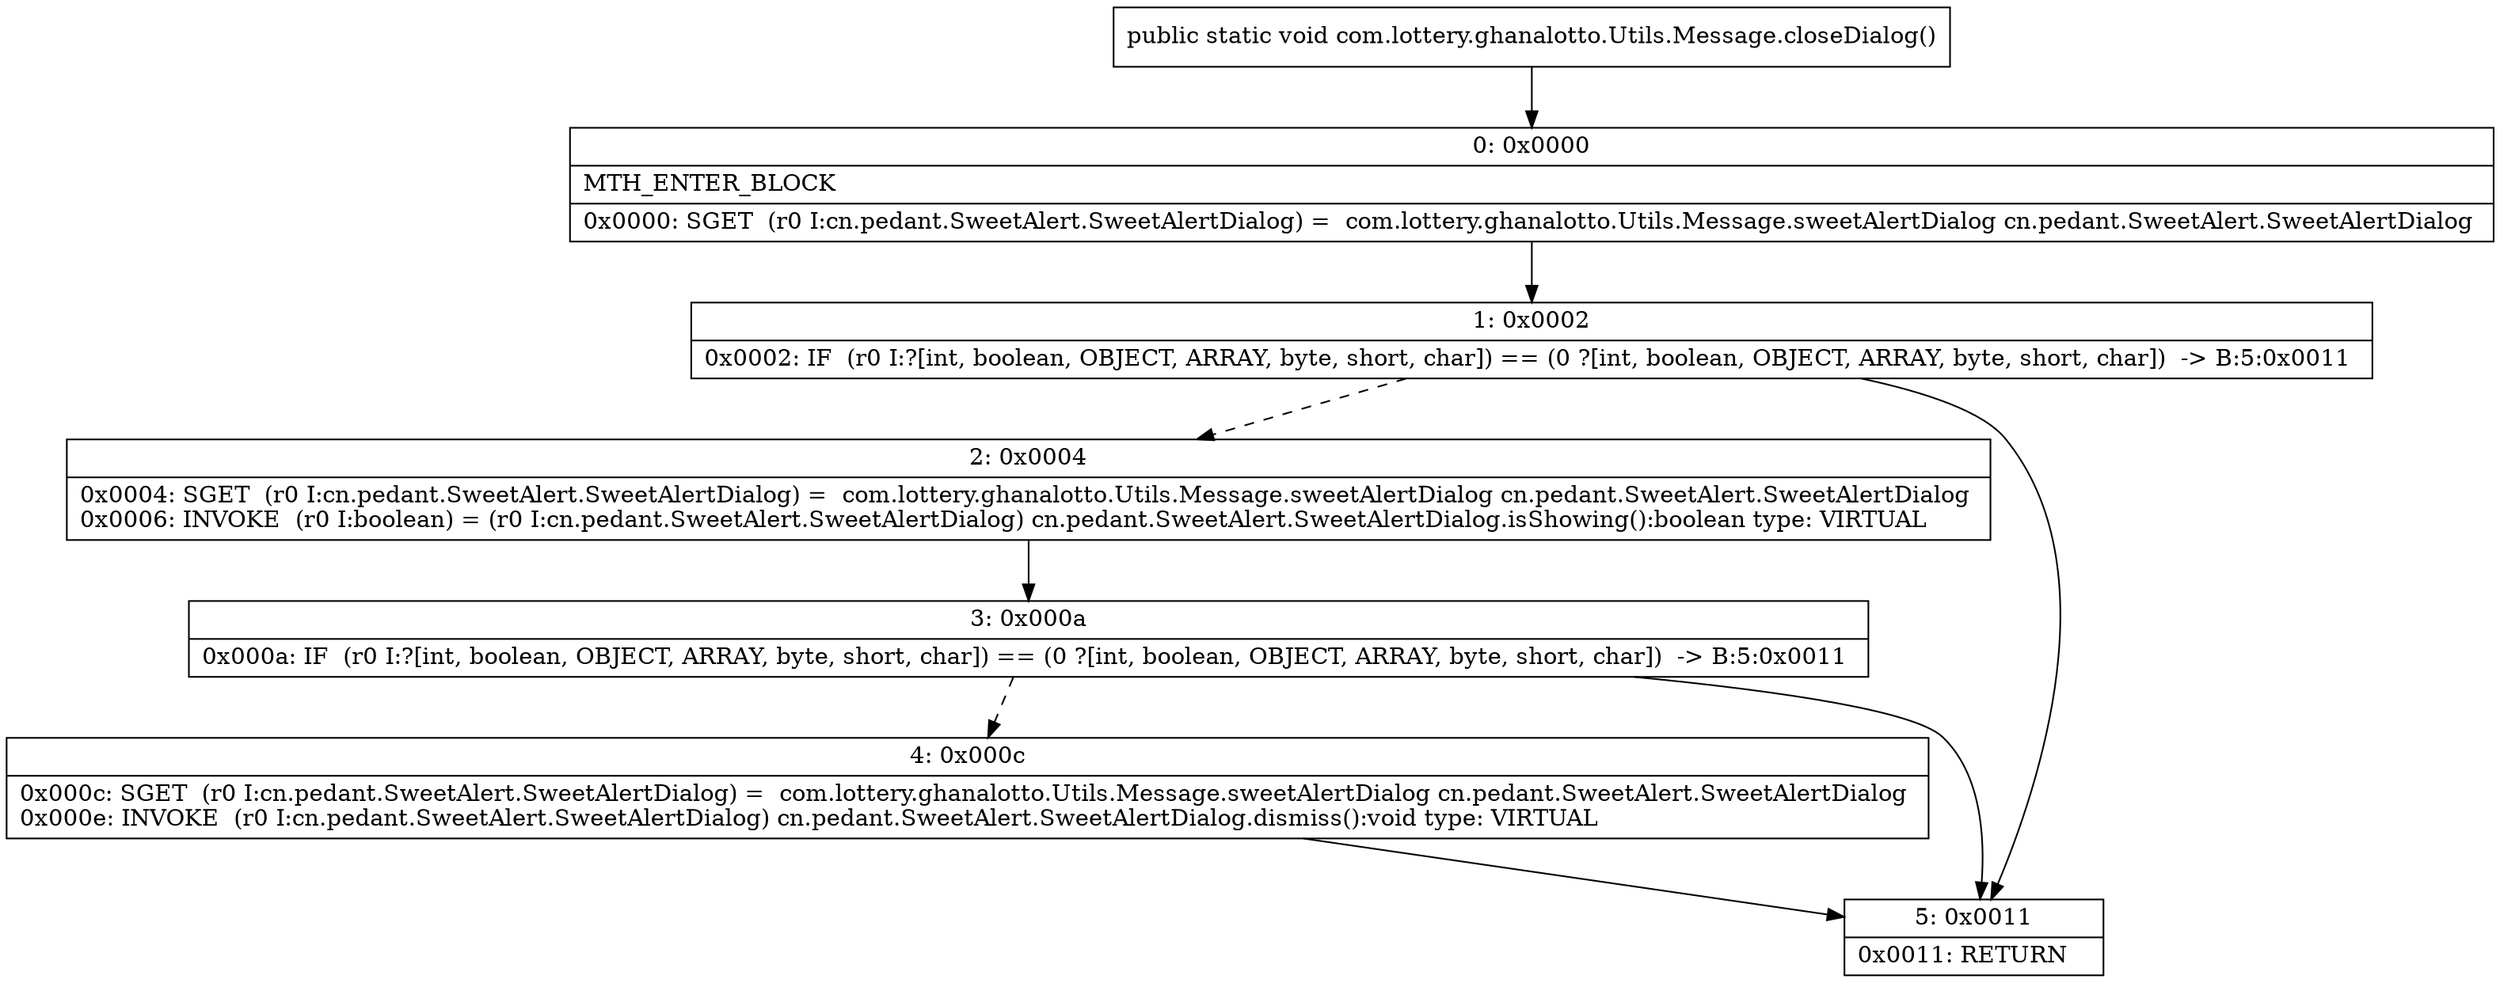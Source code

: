 digraph "CFG forcom.lottery.ghanalotto.Utils.Message.closeDialog()V" {
Node_0 [shape=record,label="{0\:\ 0x0000|MTH_ENTER_BLOCK\l|0x0000: SGET  (r0 I:cn.pedant.SweetAlert.SweetAlertDialog) =  com.lottery.ghanalotto.Utils.Message.sweetAlertDialog cn.pedant.SweetAlert.SweetAlertDialog \l}"];
Node_1 [shape=record,label="{1\:\ 0x0002|0x0002: IF  (r0 I:?[int, boolean, OBJECT, ARRAY, byte, short, char]) == (0 ?[int, boolean, OBJECT, ARRAY, byte, short, char])  \-\> B:5:0x0011 \l}"];
Node_2 [shape=record,label="{2\:\ 0x0004|0x0004: SGET  (r0 I:cn.pedant.SweetAlert.SweetAlertDialog) =  com.lottery.ghanalotto.Utils.Message.sweetAlertDialog cn.pedant.SweetAlert.SweetAlertDialog \l0x0006: INVOKE  (r0 I:boolean) = (r0 I:cn.pedant.SweetAlert.SweetAlertDialog) cn.pedant.SweetAlert.SweetAlertDialog.isShowing():boolean type: VIRTUAL \l}"];
Node_3 [shape=record,label="{3\:\ 0x000a|0x000a: IF  (r0 I:?[int, boolean, OBJECT, ARRAY, byte, short, char]) == (0 ?[int, boolean, OBJECT, ARRAY, byte, short, char])  \-\> B:5:0x0011 \l}"];
Node_4 [shape=record,label="{4\:\ 0x000c|0x000c: SGET  (r0 I:cn.pedant.SweetAlert.SweetAlertDialog) =  com.lottery.ghanalotto.Utils.Message.sweetAlertDialog cn.pedant.SweetAlert.SweetAlertDialog \l0x000e: INVOKE  (r0 I:cn.pedant.SweetAlert.SweetAlertDialog) cn.pedant.SweetAlert.SweetAlertDialog.dismiss():void type: VIRTUAL \l}"];
Node_5 [shape=record,label="{5\:\ 0x0011|0x0011: RETURN   \l}"];
MethodNode[shape=record,label="{public static void com.lottery.ghanalotto.Utils.Message.closeDialog() }"];
MethodNode -> Node_0;
Node_0 -> Node_1;
Node_1 -> Node_2[style=dashed];
Node_1 -> Node_5;
Node_2 -> Node_3;
Node_3 -> Node_4[style=dashed];
Node_3 -> Node_5;
Node_4 -> Node_5;
}

